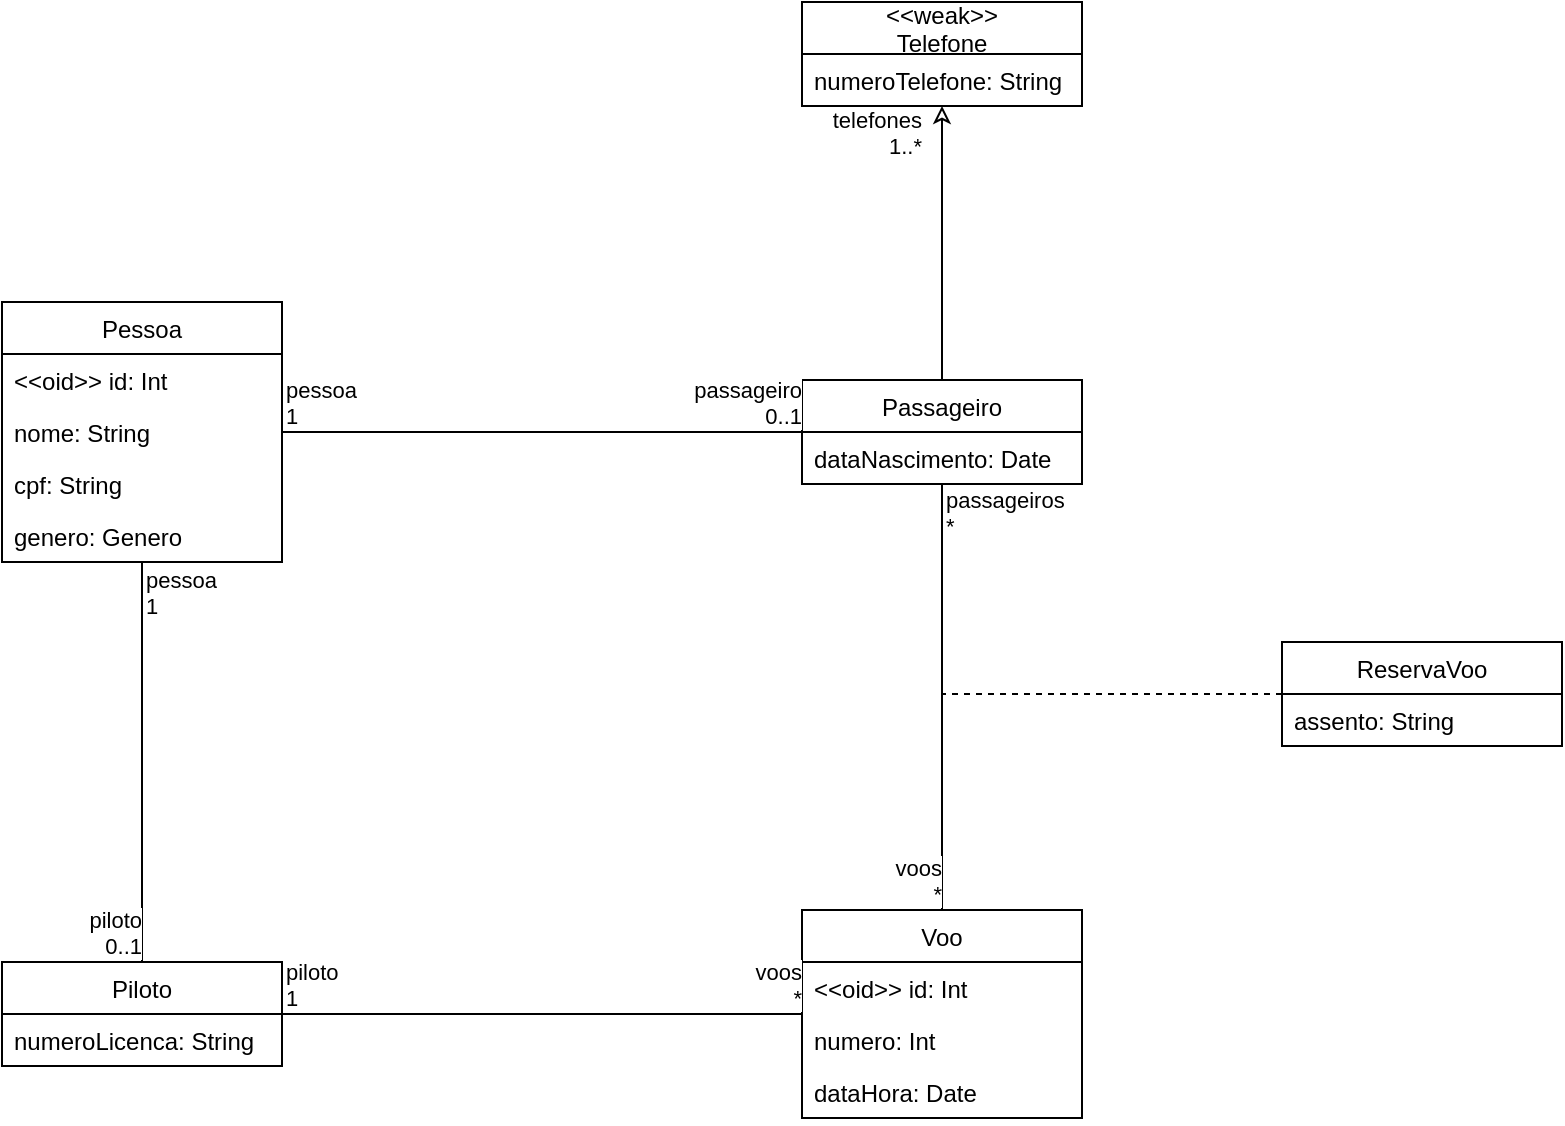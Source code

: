 <mxfile>
    <diagram id="d4OGncu2LQISDNo5nAQ9" name="Page-1">
        <mxGraphModel dx="1360" dy="568" grid="1" gridSize="10" guides="1" tooltips="1" connect="1" arrows="1" fold="1" page="1" pageScale="1" pageWidth="1169" pageHeight="827" math="0" shadow="0">
            <root>
                <mxCell id="0"/>
                <mxCell id="1" parent="0"/>
                <mxCell id="2" value="Pessoa" style="swimlane;fontStyle=0;childLayout=stackLayout;horizontal=1;startSize=26;fillColor=none;horizontalStack=0;resizeParent=1;resizeParentMax=0;resizeLast=0;collapsible=1;marginBottom=0;" vertex="1" parent="1">
                    <mxGeometry x="80" y="150" width="140" height="130" as="geometry"/>
                </mxCell>
                <mxCell id="3" value="&lt;&lt;oid&gt;&gt; id: Int" style="text;strokeColor=none;fillColor=none;align=left;verticalAlign=top;spacingLeft=4;spacingRight=4;overflow=hidden;rotatable=0;points=[[0,0.5],[1,0.5]];portConstraint=eastwest;" vertex="1" parent="2">
                    <mxGeometry y="26" width="140" height="26" as="geometry"/>
                </mxCell>
                <mxCell id="dYPANHIZL_AqrqRAbSKh-5" value="nome: String" style="text;strokeColor=none;fillColor=none;align=left;verticalAlign=top;spacingLeft=4;spacingRight=4;overflow=hidden;rotatable=0;points=[[0,0.5],[1,0.5]];portConstraint=eastwest;" vertex="1" parent="2">
                    <mxGeometry y="52" width="140" height="26" as="geometry"/>
                </mxCell>
                <mxCell id="4" value="cpf: String" style="text;strokeColor=none;fillColor=none;align=left;verticalAlign=top;spacingLeft=4;spacingRight=4;overflow=hidden;rotatable=0;points=[[0,0.5],[1,0.5]];portConstraint=eastwest;" vertex="1" parent="2">
                    <mxGeometry y="78" width="140" height="26" as="geometry"/>
                </mxCell>
                <mxCell id="5" value="genero: Genero" style="text;strokeColor=none;fillColor=none;align=left;verticalAlign=top;spacingLeft=4;spacingRight=4;overflow=hidden;rotatable=0;points=[[0,0.5],[1,0.5]];portConstraint=eastwest;" vertex="1" parent="2">
                    <mxGeometry y="104" width="140" height="26" as="geometry"/>
                </mxCell>
                <mxCell id="dYPANHIZL_AqrqRAbSKh-6" value="Piloto" style="swimlane;fontStyle=0;childLayout=stackLayout;horizontal=1;startSize=26;fillColor=none;horizontalStack=0;resizeParent=1;resizeParentMax=0;resizeLast=0;collapsible=1;marginBottom=0;" vertex="1" parent="1">
                    <mxGeometry x="80" y="480" width="140" height="52" as="geometry"/>
                </mxCell>
                <mxCell id="dYPANHIZL_AqrqRAbSKh-7" value="numeroLicenca: String" style="text;strokeColor=none;fillColor=none;align=left;verticalAlign=top;spacingLeft=4;spacingRight=4;overflow=hidden;rotatable=0;points=[[0,0.5],[1,0.5]];portConstraint=eastwest;" vertex="1" parent="dYPANHIZL_AqrqRAbSKh-6">
                    <mxGeometry y="26" width="140" height="26" as="geometry"/>
                </mxCell>
                <mxCell id="dYPANHIZL_AqrqRAbSKh-10" value="Passageiro" style="swimlane;fontStyle=0;childLayout=stackLayout;horizontal=1;startSize=26;fillColor=none;horizontalStack=0;resizeParent=1;resizeParentMax=0;resizeLast=0;collapsible=1;marginBottom=0;" vertex="1" parent="1">
                    <mxGeometry x="480" y="189" width="140" height="52" as="geometry"/>
                </mxCell>
                <mxCell id="dYPANHIZL_AqrqRAbSKh-11" value="dataNascimento: Date" style="text;strokeColor=none;fillColor=none;align=left;verticalAlign=top;spacingLeft=4;spacingRight=4;overflow=hidden;rotatable=0;points=[[0,0.5],[1,0.5]];portConstraint=eastwest;" vertex="1" parent="dYPANHIZL_AqrqRAbSKh-10">
                    <mxGeometry y="26" width="140" height="26" as="geometry"/>
                </mxCell>
                <mxCell id="dYPANHIZL_AqrqRAbSKh-14" value="&lt;&lt;weak&gt;&gt;&#10;Telefone" style="swimlane;fontStyle=0;childLayout=stackLayout;horizontal=1;startSize=26;fillColor=none;horizontalStack=0;resizeParent=1;resizeParentMax=0;resizeLast=0;collapsible=1;marginBottom=0;" vertex="1" parent="1">
                    <mxGeometry x="480" width="140" height="52" as="geometry"/>
                </mxCell>
                <mxCell id="dYPANHIZL_AqrqRAbSKh-15" value="numeroTelefone: String" style="text;strokeColor=none;fillColor=none;align=left;verticalAlign=top;spacingLeft=4;spacingRight=4;overflow=hidden;rotatable=0;points=[[0,0.5],[1,0.5]];portConstraint=eastwest;" vertex="1" parent="dYPANHIZL_AqrqRAbSKh-14">
                    <mxGeometry y="26" width="140" height="26" as="geometry"/>
                </mxCell>
                <mxCell id="dYPANHIZL_AqrqRAbSKh-18" value="Voo" style="swimlane;fontStyle=0;childLayout=stackLayout;horizontal=1;startSize=26;fillColor=none;horizontalStack=0;resizeParent=1;resizeParentMax=0;resizeLast=0;collapsible=1;marginBottom=0;" vertex="1" parent="1">
                    <mxGeometry x="480" y="454" width="140" height="104" as="geometry"/>
                </mxCell>
                <mxCell id="dYPANHIZL_AqrqRAbSKh-19" value="&lt;&lt;oid&gt;&gt; id: Int" style="text;strokeColor=none;fillColor=none;align=left;verticalAlign=top;spacingLeft=4;spacingRight=4;overflow=hidden;rotatable=0;points=[[0,0.5],[1,0.5]];portConstraint=eastwest;" vertex="1" parent="dYPANHIZL_AqrqRAbSKh-18">
                    <mxGeometry y="26" width="140" height="26" as="geometry"/>
                </mxCell>
                <mxCell id="dYPANHIZL_AqrqRAbSKh-20" value="numero: Int" style="text;strokeColor=none;fillColor=none;align=left;verticalAlign=top;spacingLeft=4;spacingRight=4;overflow=hidden;rotatable=0;points=[[0,0.5],[1,0.5]];portConstraint=eastwest;" vertex="1" parent="dYPANHIZL_AqrqRAbSKh-18">
                    <mxGeometry y="52" width="140" height="26" as="geometry"/>
                </mxCell>
                <mxCell id="dYPANHIZL_AqrqRAbSKh-22" value="dataHora: Date" style="text;strokeColor=none;fillColor=none;align=left;verticalAlign=top;spacingLeft=4;spacingRight=4;overflow=hidden;rotatable=0;points=[[0,0.5],[1,0.5]];portConstraint=eastwest;" vertex="1" parent="dYPANHIZL_AqrqRAbSKh-18">
                    <mxGeometry y="78" width="140" height="26" as="geometry"/>
                </mxCell>
                <mxCell id="dYPANHIZL_AqrqRAbSKh-23" value="ReservaVoo" style="swimlane;fontStyle=0;childLayout=stackLayout;horizontal=1;startSize=26;fillColor=none;horizontalStack=0;resizeParent=1;resizeParentMax=0;resizeLast=0;collapsible=1;marginBottom=0;" vertex="1" parent="1">
                    <mxGeometry x="720" y="320" width="140" height="52" as="geometry"/>
                </mxCell>
                <mxCell id="dYPANHIZL_AqrqRAbSKh-24" value="assento: String" style="text;strokeColor=none;fillColor=none;align=left;verticalAlign=top;spacingLeft=4;spacingRight=4;overflow=hidden;rotatable=0;points=[[0,0.5],[1,0.5]];portConstraint=eastwest;" vertex="1" parent="dYPANHIZL_AqrqRAbSKh-23">
                    <mxGeometry y="26" width="140" height="26" as="geometry"/>
                </mxCell>
                <mxCell id="dYPANHIZL_AqrqRAbSKh-27" value="" style="endArrow=none;html=1;edgeStyle=orthogonalEdgeStyle;" edge="1" parent="1" source="2" target="dYPANHIZL_AqrqRAbSKh-10">
                    <mxGeometry relative="1" as="geometry">
                        <mxPoint x="510" y="380" as="sourcePoint"/>
                        <mxPoint x="670" y="380" as="targetPoint"/>
                    </mxGeometry>
                </mxCell>
                <mxCell id="dYPANHIZL_AqrqRAbSKh-28" value="pessoa&lt;br&gt;1" style="edgeLabel;resizable=0;html=1;align=left;verticalAlign=bottom;" connectable="0" vertex="1" parent="dYPANHIZL_AqrqRAbSKh-27">
                    <mxGeometry x="-1" relative="1" as="geometry"/>
                </mxCell>
                <mxCell id="dYPANHIZL_AqrqRAbSKh-29" value="passageiro&lt;br&gt;0..1" style="edgeLabel;resizable=0;html=1;align=right;verticalAlign=bottom;" connectable="0" vertex="1" parent="dYPANHIZL_AqrqRAbSKh-27">
                    <mxGeometry x="1" relative="1" as="geometry"/>
                </mxCell>
                <mxCell id="dYPANHIZL_AqrqRAbSKh-30" value="" style="endArrow=none;html=1;edgeStyle=orthogonalEdgeStyle;" edge="1" parent="1" source="2" target="dYPANHIZL_AqrqRAbSKh-6">
                    <mxGeometry relative="1" as="geometry">
                        <mxPoint x="510" y="380" as="sourcePoint"/>
                        <mxPoint x="670" y="380" as="targetPoint"/>
                    </mxGeometry>
                </mxCell>
                <mxCell id="dYPANHIZL_AqrqRAbSKh-31" value="pessoa&lt;br&gt;1" style="edgeLabel;resizable=0;html=1;align=left;verticalAlign=bottom;" connectable="0" vertex="1" parent="dYPANHIZL_AqrqRAbSKh-30">
                    <mxGeometry x="-1" relative="1" as="geometry">
                        <mxPoint y="30" as="offset"/>
                    </mxGeometry>
                </mxCell>
                <mxCell id="dYPANHIZL_AqrqRAbSKh-32" value="piloto&lt;br&gt;0..1" style="edgeLabel;resizable=0;html=1;align=right;verticalAlign=bottom;" connectable="0" vertex="1" parent="dYPANHIZL_AqrqRAbSKh-30">
                    <mxGeometry x="1" relative="1" as="geometry"/>
                </mxCell>
                <mxCell id="dYPANHIZL_AqrqRAbSKh-33" value="" style="endArrow=none;html=1;edgeStyle=orthogonalEdgeStyle;" edge="1" parent="1" source="dYPANHIZL_AqrqRAbSKh-6" target="dYPANHIZL_AqrqRAbSKh-18">
                    <mxGeometry relative="1" as="geometry">
                        <mxPoint x="510" y="380" as="sourcePoint"/>
                        <mxPoint x="670" y="380" as="targetPoint"/>
                    </mxGeometry>
                </mxCell>
                <mxCell id="dYPANHIZL_AqrqRAbSKh-34" value="piloto&lt;br&gt;1" style="edgeLabel;resizable=0;html=1;align=left;verticalAlign=bottom;" connectable="0" vertex="1" parent="dYPANHIZL_AqrqRAbSKh-33">
                    <mxGeometry x="-1" relative="1" as="geometry"/>
                </mxCell>
                <mxCell id="dYPANHIZL_AqrqRAbSKh-35" value="voos&lt;br&gt;*" style="edgeLabel;resizable=0;html=1;align=right;verticalAlign=bottom;" connectable="0" vertex="1" parent="dYPANHIZL_AqrqRAbSKh-33">
                    <mxGeometry x="1" relative="1" as="geometry"/>
                </mxCell>
                <mxCell id="dYPANHIZL_AqrqRAbSKh-36" value="" style="endArrow=none;html=1;edgeStyle=orthogonalEdgeStyle;" edge="1" parent="1" source="dYPANHIZL_AqrqRAbSKh-10" target="dYPANHIZL_AqrqRAbSKh-18">
                    <mxGeometry relative="1" as="geometry">
                        <mxPoint x="510" y="380" as="sourcePoint"/>
                        <mxPoint x="670" y="380" as="targetPoint"/>
                    </mxGeometry>
                </mxCell>
                <mxCell id="dYPANHIZL_AqrqRAbSKh-37" value="passageiros&lt;br&gt;*" style="edgeLabel;resizable=0;html=1;align=left;verticalAlign=bottom;" connectable="0" vertex="1" parent="dYPANHIZL_AqrqRAbSKh-36">
                    <mxGeometry x="-1" relative="1" as="geometry">
                        <mxPoint y="29" as="offset"/>
                    </mxGeometry>
                </mxCell>
                <mxCell id="dYPANHIZL_AqrqRAbSKh-38" value="voos&lt;br&gt;*" style="edgeLabel;resizable=0;html=1;align=right;verticalAlign=bottom;" connectable="0" vertex="1" parent="dYPANHIZL_AqrqRAbSKh-36">
                    <mxGeometry x="1" relative="1" as="geometry"/>
                </mxCell>
                <mxCell id="dYPANHIZL_AqrqRAbSKh-39" value="" style="endArrow=none;html=1;edgeStyle=orthogonalEdgeStyle;dashed=1;" edge="1" parent="1" source="dYPANHIZL_AqrqRAbSKh-23">
                    <mxGeometry relative="1" as="geometry">
                        <mxPoint x="510" y="380" as="sourcePoint"/>
                        <mxPoint x="550" y="346" as="targetPoint"/>
                    </mxGeometry>
                </mxCell>
                <mxCell id="dYPANHIZL_AqrqRAbSKh-47" value="" style="endArrow=classic;html=1;edgeStyle=orthogonalEdgeStyle;endFill=0;" edge="1" parent="1" source="dYPANHIZL_AqrqRAbSKh-10" target="dYPANHIZL_AqrqRAbSKh-14">
                    <mxGeometry relative="1" as="geometry">
                        <mxPoint x="510" y="180" as="sourcePoint"/>
                        <mxPoint x="670" y="180" as="targetPoint"/>
                    </mxGeometry>
                </mxCell>
                <mxCell id="dYPANHIZL_AqrqRAbSKh-49" value="telefones&lt;br&gt;1..*" style="edgeLabel;resizable=0;html=1;align=right;verticalAlign=bottom;" connectable="0" vertex="1" parent="dYPANHIZL_AqrqRAbSKh-47">
                    <mxGeometry x="1" relative="1" as="geometry">
                        <mxPoint x="-10" y="28" as="offset"/>
                    </mxGeometry>
                </mxCell>
            </root>
        </mxGraphModel>
    </diagram>
    <diagram id="O99IAZ17C4fv4CnvJ7fQ" name="Page-2">
        <mxGraphModel dx="1360" dy="568" grid="1" gridSize="10" guides="1" tooltips="1" connect="1" arrows="1" fold="1" page="1" pageScale="1" pageWidth="1169" pageHeight="827" math="0" shadow="0">
            <root>
                <mxCell id="_iH36bs-zdBoyuEVFaP3-0"/>
                <mxCell id="_iH36bs-zdBoyuEVFaP3-1" parent="_iH36bs-zdBoyuEVFaP3-0"/>
                <mxCell id="_iH36bs-zdBoyuEVFaP3-2" value="&lt;&lt;enumeration&gt;&gt;&#10;Genero" style="swimlane;fontStyle=0;childLayout=stackLayout;horizontal=1;startSize=26;fillColor=none;horizontalStack=0;resizeParent=1;resizeParentMax=0;resizeLast=0;collapsible=1;marginBottom=0;" vertex="1" parent="_iH36bs-zdBoyuEVFaP3-1">
                    <mxGeometry x="510" y="240" width="140" height="104" as="geometry"/>
                </mxCell>
                <mxCell id="_iH36bs-zdBoyuEVFaP3-3" value="MASCULINO: Int" style="text;strokeColor=none;fillColor=none;align=left;verticalAlign=top;spacingLeft=4;spacingRight=4;overflow=hidden;rotatable=0;points=[[0,0.5],[1,0.5]];portConstraint=eastwest;" vertex="1" parent="_iH36bs-zdBoyuEVFaP3-2">
                    <mxGeometry y="26" width="140" height="26" as="geometry"/>
                </mxCell>
                <mxCell id="_iH36bs-zdBoyuEVFaP3-4" value="FEMININO: Int" style="text;strokeColor=none;fillColor=none;align=left;verticalAlign=top;spacingLeft=4;spacingRight=4;overflow=hidden;rotatable=0;points=[[0,0.5],[1,0.5]];portConstraint=eastwest;" vertex="1" parent="_iH36bs-zdBoyuEVFaP3-2">
                    <mxGeometry y="52" width="140" height="26" as="geometry"/>
                </mxCell>
                <mxCell id="_iH36bs-zdBoyuEVFaP3-5" value="NAOBINARIO: Int" style="text;strokeColor=none;fillColor=none;align=left;verticalAlign=top;spacingLeft=4;spacingRight=4;overflow=hidden;rotatable=0;points=[[0,0.5],[1,0.5]];portConstraint=eastwest;" vertex="1" parent="_iH36bs-zdBoyuEVFaP3-2">
                    <mxGeometry y="78" width="140" height="26" as="geometry"/>
                </mxCell>
            </root>
        </mxGraphModel>
    </diagram>
</mxfile>